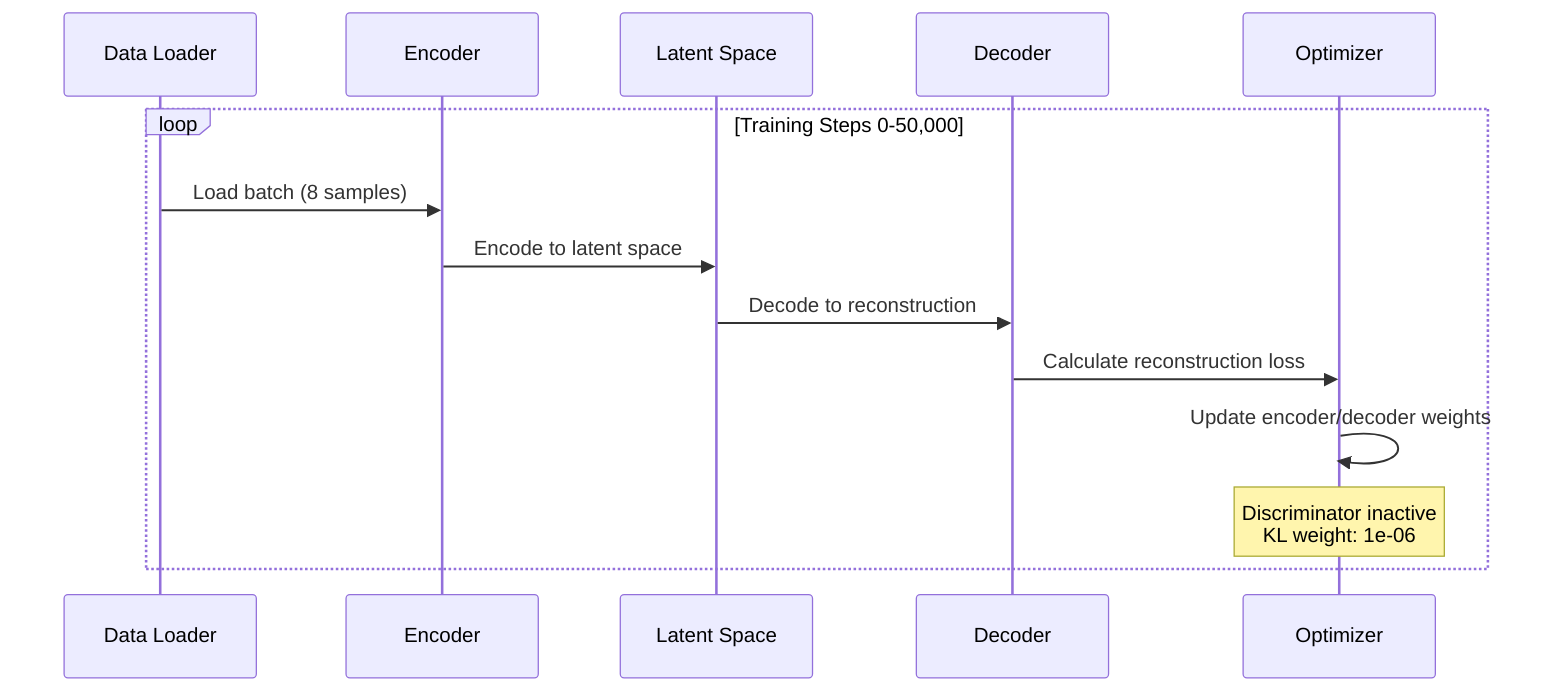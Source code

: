sequenceDiagram
    participant D as Data Loader
    participant E as Encoder
    participant L as Latent Space
    participant D2 as Decoder
    participant O as Optimizer
    
    loop Training Steps 0-50,000
        D->>E: Load batch (8 samples)
        E->>L: Encode to latent space
        L->>D2: Decode to reconstruction
        D2->>O: Calculate reconstruction loss
        O->>O: Update encoder/decoder weights
        Note over O: Discriminator inactive<br/>KL weight: 1e-06
    end